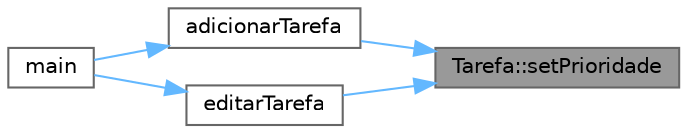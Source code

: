 digraph "Tarefa::setPrioridade"
{
 // INTERACTIVE_SVG=YES
 // LATEX_PDF_SIZE
  bgcolor="transparent";
  edge [fontname=Helvetica,fontsize=10,labelfontname=Helvetica,labelfontsize=10];
  node [fontname=Helvetica,fontsize=10,shape=box,height=0.2,width=0.4];
  rankdir="RL";
  Node1 [id="Node000001",label="Tarefa::setPrioridade",height=0.2,width=0.4,color="gray40", fillcolor="grey60", style="filled", fontcolor="black",tooltip="Define a prioridade da tarefa."];
  Node1 -> Node2 [id="edge5_Node000001_Node000002",dir="back",color="steelblue1",style="solid",tooltip=" "];
  Node2 [id="Node000002",label="adicionarTarefa",height=0.2,width=0.4,color="grey40", fillcolor="white", style="filled",URL="$df/d0a/main_8cpp.html#a0d931717ab3053bc49784e26575b01d6",tooltip="Adiciona uma nova tarefa a uma coluna no quadro KanBan."];
  Node2 -> Node3 [id="edge6_Node000002_Node000003",dir="back",color="steelblue1",style="solid",tooltip=" "];
  Node3 [id="Node000003",label="main",height=0.2,width=0.4,color="grey40", fillcolor="white", style="filled",URL="$df/d0a/main_8cpp.html#ae66f6b31b5ad750f1fe042a706a4e3d4",tooltip=" "];
  Node1 -> Node4 [id="edge7_Node000001_Node000004",dir="back",color="steelblue1",style="solid",tooltip=" "];
  Node4 [id="Node000004",label="editarTarefa",height=0.2,width=0.4,color="grey40", fillcolor="white", style="filled",URL="$df/d0a/main_8cpp.html#ac8773e0e3b3c75454e680ff43c6fcd7f",tooltip="Edita uma tarefa existente no quadro KanBan."];
  Node4 -> Node3 [id="edge8_Node000004_Node000003",dir="back",color="steelblue1",style="solid",tooltip=" "];
}
